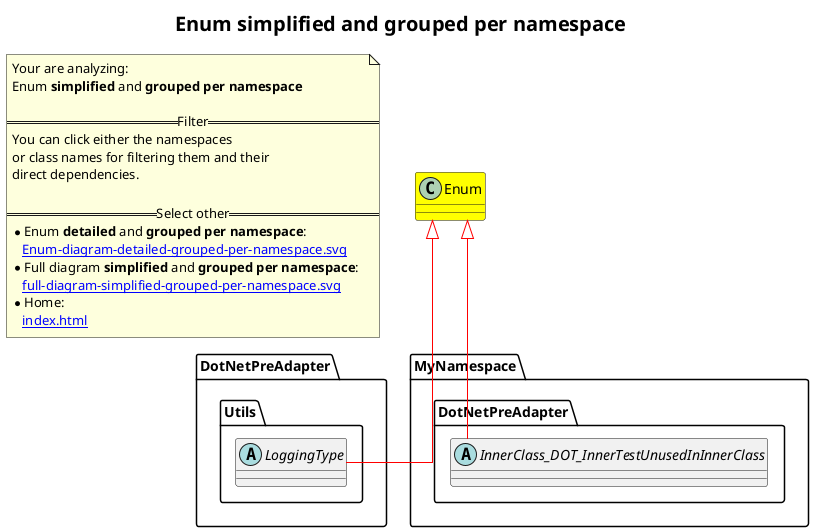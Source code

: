 @startuml
skinparam linetype ortho
title <size:20>Enum **simplified** and **grouped per namespace**</size>
note "Your are analyzing:\nEnum **simplified** and **grouped per namespace**\n\n==Filter==\nYou can click either the namespaces \nor class names for filtering them and their\ndirect dependencies.\n\n==Select other==\n* Enum **detailed** and **grouped per namespace**:\n   [[Enum-diagram-detailed-grouped-per-namespace.svg]]\n* Full diagram **simplified** and **grouped per namespace**:\n   [[full-diagram-simplified-grouped-per-namespace.svg]]\n* Home:\n   [[index.html]]" as FloatingNote
class Enum [[Enum-diagram-simplified-grouped-per-namespace.svg]] #yellow {
}
' Closing all previous_sub_namespace_list namespace None because file analysis is finished.
namespace DotNetPreAdapter [[DotNetPreAdapter-diagram-simplified-grouped-per-namespace.svg]] {
namespace DotNetPreAdapter.Utils [[DotNetPreAdapter.Utils-diagram-simplified-grouped-per-namespace.svg]] {
  abstract class DotNetPreAdapter.Utils.LoggingType [[DotNetPreAdapter.Utils.LoggingType-diagram-simplified-grouped-per-namespace.svg]]  {
  }
'Compared namespace DotNetPreAdapter.Utils [[DotNetPreAdapter.Utils-diagram-simplified-grouped-per-namespace.svg]] { with last element of   }
' Closing all previous_sub_namespace_list namespace None because file analysis is finished.
' Closing namespace Utils
}
' Closing namespace DotNetPreAdapter
}
namespace MyNamespace [[MyNamespace-diagram-simplified-grouped-per-namespace.svg]] {
namespace MyNamespace.DotNetPreAdapter [[MyNamespace.DotNetPreAdapter-diagram-simplified-grouped-per-namespace.svg]] {
  abstract class MyNamespace.DotNetPreAdapter.InnerClass_DOT_InnerTestUnusedInInnerClass [[MyNamespace.DotNetPreAdapter.InnerClass.InnerTestUnusedInInnerClass-diagram-simplified-grouped-per-namespace.svg]]  {
  }
'Compared namespace MyNamespace.DotNetPreAdapter [[MyNamespace.DotNetPreAdapter-diagram-simplified-grouped-per-namespace.svg]] { with last element of   }
' Closing all previous_sub_namespace_list namespace None because file analysis is finished.
' Closing namespace DotNetPreAdapter
}
' Closing namespace MyNamespace
}
 ' *************************************** 
 ' *************************************** 
 ' *************************************** 
' Class relations extracted from namespace:
' 
' Class relations extracted from namespace:
' DotNetPreAdapter.Utils
Enum <|-[#red]- DotNetPreAdapter.Utils.LoggingType
' Class relations extracted from namespace:
' MyNamespace.DotNetPreAdapter
Enum <|-[#red]- MyNamespace.DotNetPreAdapter.InnerClass_DOT_InnerTestUnusedInInnerClass
@enduml